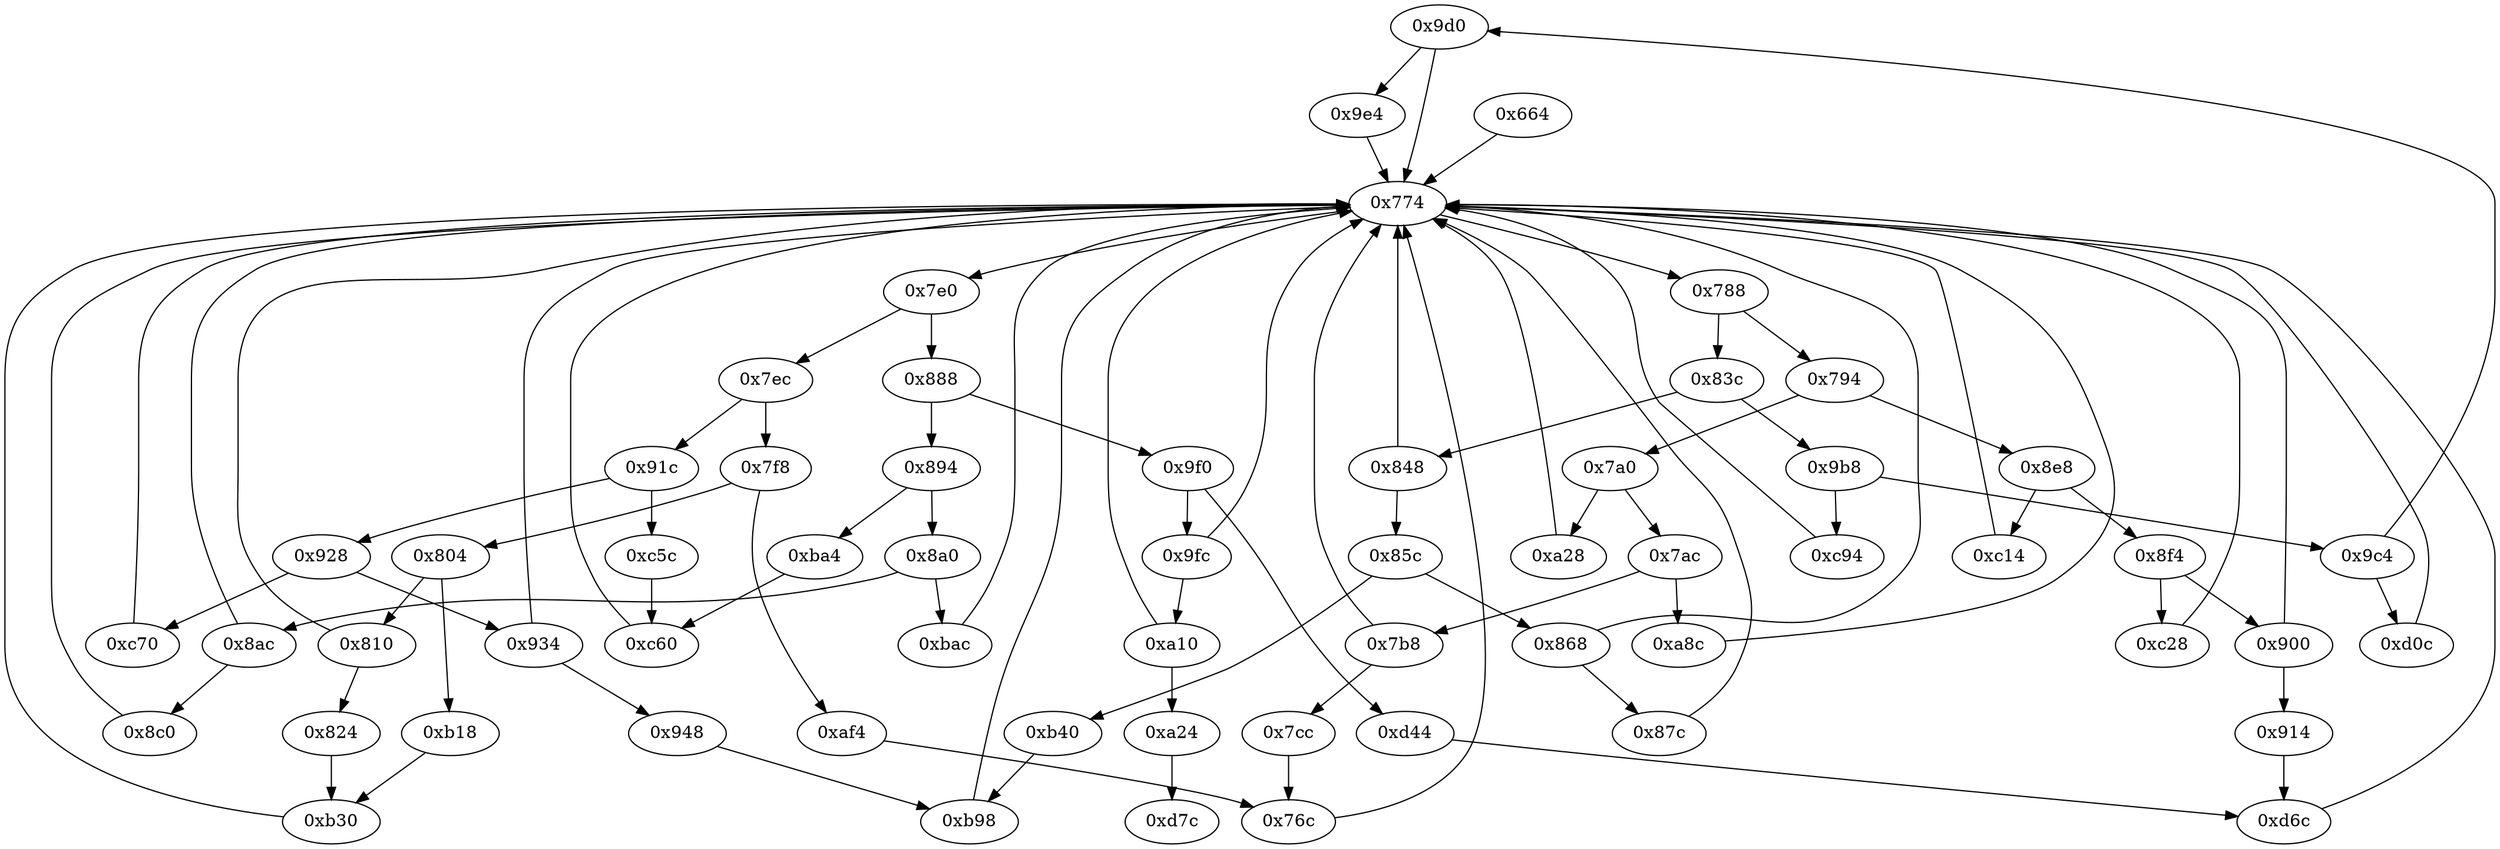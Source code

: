 strict digraph "" {
	"0x9d0"	 [opcode="[u'ldr', u'mov', u'cmp', u'mov', u'b']"];
	"0x9e4"	 [opcode="[u'ldr', u'mov', u'b']"];
	"0x9d0" -> "0x9e4";
	"0x774"	 [opcode="[u'mov', u'ldr', u'mov', u'cmp', u'b']"];
	"0x9d0" -> "0x774";
	"0xb18"	 [opcode="[u'ldr', u'str', u'ldr', u'ldr', u'ldr', u'ldr']"];
	"0xb30"	 [opcode="[u'cmp', u'mov', u'mov', u'b']"];
	"0xb18" -> "0xb30";
	"0x788"	 [opcode="[u'ldr', u'cmp', u'b']"];
	"0x83c"	 [opcode="[u'ldr', u'cmp', u'b']"];
	"0x788" -> "0x83c";
	"0x794"	 [opcode="[u'ldr', u'cmp', u'b']"];
	"0x788" -> "0x794";
	"0x87c"	 [opcode="[u'ldr', u'mov', u'b']"];
	"0x87c" -> "0x774";
	"0x8ac"	 [opcode="[u'ldr', u'mov', u'cmp', u'mov', u'b']"];
	"0x8c0"	 [opcode="[u'ldr', u'str', u'ldr', u'ldr', u'ldr', u'ldr', u'cmp', u'mov', u'mov', u'b']"];
	"0x8ac" -> "0x8c0";
	"0x8ac" -> "0x774";
	"0xc70"	 [opcode="[u'ldr', u'ldr', u'mov', u'str', u'ldr', u'ldr', u'str', u'ldr', u'b']"];
	"0xc70" -> "0x774";
	"0xc94"	 [opcode="[u'ldr', u'mov', u'rsb', u'mvn', u'str', u'ldr', u'ldr', u'ldr', u'add', u'sub', u'sub', u'mul', u'ldr', u'eor', u'and', u'mov', \
u'mov', u'ldr', u'ldr', u'cmp', u'mov', u'teq', u'ldr', u'mov', u'cmp', u'mov', u'cmp', u'mov', u'mov', u'b']"];
	"0xc94" -> "0x774";
	"0xd0c"	 [opcode="[u'str', u'mov', u'ldr', u'ldr', u'mvn', u'mvn', u'orr', u'ldr', u'ldr', u'mvn', u'add', u'add', u'sub', u'b']"];
	"0xd0c" -> "0x774";
	"0x7ac"	 [opcode="[u'ldr', u'cmp', u'b']"];
	"0x7b8"	 [opcode="[u'ldr', u'mov', u'cmp', u'mov', u'b']"];
	"0x7ac" -> "0x7b8";
	"0xa8c"	 [opcode="[u'ldr', u'ldr', u'mov', u'add', u'str', u'ldr', u'ldr', u'str', u'ldr', u'rsb', u'rsb', u'str', u'ldr', u'ldr', u'add', u'str', \
u'ldr', u'ldr', u'str', u'ldr', u'ldr', u'ldr', u'cmp', u'ldr', u'mov', u'b']"];
	"0x7ac" -> "0xa8c";
	"0x7a0"	 [opcode="[u'ldr', u'cmp', u'b']"];
	"0x7a0" -> "0x7ac";
	"0xa28"	 [opcode="[u'ldr', u'ldr', u'ldr', u'ldr', u'rsb', u'mvn', u'mul', u'mov', u'eor', u'and', u'ldr', u'mov', u'ldr', u'cmp', u'mov', u'cmp', \
u'mov', u'mov', u'cmp', u'mov', u'mov', u'teq', u'mov', u'mov', u'b']"];
	"0x7a0" -> "0xa28";
	"0x8f4"	 [opcode="[u'ldr', u'cmp', u'b']"];
	"0x900"	 [opcode="[u'ldr', u'mov', u'cmp', u'mov', u'b']"];
	"0x8f4" -> "0x900";
	"0xc28"	 [opcode="[u'ldrb', u'ldrb', u'eor', u'tst', u'ldr', u'mov', u'cmp', u'mov', u'mov', u'cmp', u'mov', u'mov', u'b']"];
	"0x8f4" -> "0xc28";
	"0x888"	 [opcode="[u'ldr', u'cmp', u'b']"];
	"0x9f0"	 [opcode="[u'ldr', u'cmp', u'b']"];
	"0x888" -> "0x9f0";
	"0x894"	 [opcode="[u'ldr', u'cmp', u'b']"];
	"0x888" -> "0x894";
	"0xa28" -> "0x774";
	"0x948"	 [opcode="[u'sub', u'mov', u'str', u'ldr', u'mov', u'ldr', u'str', u'ldr', u'ldr', u'ldr', u'ldr', u'cmp', u'mov', u'sub', u'mul', u'ldr', \
u'mvn', u'mov', u'orr', u'cmn', u'mov', u'teq', u'ldr', u'mov', u'cmn', u'mov', u'cmp', u'b']"];
	"0xb98"	 [opcode="[u'mov', u'mov', u'b']"];
	"0x948" -> "0xb98";
	"0x9fc"	 [opcode="[u'ldr', u'mov', u'cmp', u'mov', u'b']"];
	"0x9f0" -> "0x9fc";
	"0xd44"	 [opcode="[u'ldr', u'ldr', u'ldr', u'ldrb', u'ldr', u'ldr', u'add', u'str', u'ldr', u'add']"];
	"0x9f0" -> "0xd44";
	"0xb40"	 [opcode="[u'ldr', u'ldr', u'mov', u'ldr', u'ldr', u'sub', u'cmp', u'mul', u'mov', u'mov', u'mvn', u'ldr', u'orr', u'cmn', u'mov', u'teq', \
u'ldr', u'mov', u'cmn', u'mov', u'mov', u'cmp']"];
	"0xb40" -> "0xb98";
	"0xa24"	 [opcode="[u'b']"];
	"0xd7c"	 [opcode="[u'ldr', u'ldr', u'ldr', u'ldr', u'sub', u'mov', u'sub', u'pop']"];
	"0xa24" -> "0xd7c";
	"0x9b8"	 [opcode="[u'ldr', u'cmp', u'b']"];
	"0x9b8" -> "0xc94";
	"0x9c4"	 [opcode="[u'ldr', u'cmp', u'b']"];
	"0x9b8" -> "0x9c4";
	"0x868"	 [opcode="[u'ldr', u'mov', u'cmp', u'mov', u'b']"];
	"0x868" -> "0x87c";
	"0x868" -> "0x774";
	"0x804"	 [opcode="[u'ldr', u'cmp', u'b']"];
	"0x804" -> "0xb18";
	"0x810"	 [opcode="[u'ldr', u'mov', u'cmp', u'mov', u'b']"];
	"0x804" -> "0x810";
	"0x824"	 [opcode="[u'str', u'ldr', u'ldr', u'ldr', u'ldr', u'b']"];
	"0x824" -> "0xb30";
	"0x7f8"	 [opcode="[u'ldr', u'cmp', u'b']"];
	"0x7f8" -> "0x804";
	"0xaf4"	 [opcode="[u'ldr', u'ldr', u'ldr', u'ldr', u'bl', u'ldr', u'mvn', u'add', u'b']"];
	"0x7f8" -> "0xaf4";
	"0x914"	 [opcode="[u'mov', u'b']"];
	"0x900" -> "0x914";
	"0x900" -> "0x774";
	"0x7e0"	 [opcode="[u'ldr', u'cmp', u'b']"];
	"0x7e0" -> "0x888";
	"0x7ec"	 [opcode="[u'ldr', u'cmp', u'b']"];
	"0x7e0" -> "0x7ec";
	"0x928"	 [opcode="[u'ldr', u'cmp', u'b']"];
	"0x928" -> "0xc70";
	"0x934"	 [opcode="[u'ldr', u'mov', u'cmp', u'mov', u'b']"];
	"0x928" -> "0x934";
	"0x91c"	 [opcode="[u'ldr', u'cmp', u'b']"];
	"0x91c" -> "0x928";
	"0xc5c"	 [opcode="[u'ldr']"];
	"0x91c" -> "0xc5c";
	"0x76c"	 [opcode="[u'ldr', u'mov']"];
	"0x76c" -> "0x774";
	"0x85c"	 [opcode="[u'ldr', u'cmp', u'b']"];
	"0x85c" -> "0xb40";
	"0x85c" -> "0x868";
	"0xba4"	 [opcode="[u'mov', u'b']"];
	"0xc60"	 [opcode="[u'ldr', u'str', u'mov', u'b']"];
	"0xba4" -> "0xc60";
	"0x83c" -> "0x9b8";
	"0x848"	 [opcode="[u'ldr', u'mov', u'cmp', u'mov', u'b']"];
	"0x83c" -> "0x848";
	"0xc60" -> "0x774";
	"0xb30" -> "0x774";
	"0x9e4" -> "0x774";
	"0x848" -> "0x85c";
	"0x848" -> "0x774";
	"0xa10"	 [opcode="[u'ldr', u'mov', u'cmp', u'mov', u'b']"];
	"0x9fc" -> "0xa10";
	"0x9fc" -> "0x774";
	"0xc5c" -> "0xc60";
	"0x7cc"	 [opcode="[u'ldr', u'bl', u'mvn', u'mov', u'b']"];
	"0x7cc" -> "0x76c";
	"0x794" -> "0x7a0";
	"0x8e8"	 [opcode="[u'ldr', u'cmp', u'b']"];
	"0x794" -> "0x8e8";
	"0xd6c"	 [opcode="[u'ldr', u'str', u'mov', u'b']"];
	"0xd6c" -> "0x774";
	"0x7b8" -> "0x7cc";
	"0x7b8" -> "0x774";
	"0xd44" -> "0xd6c";
	"0x8e8" -> "0x8f4";
	"0xc14"	 [opcode="[u'ldr', u'ldr', u'ldr', u'mov', u'b']"];
	"0x8e8" -> "0xc14";
	"0xc28" -> "0x774";
	"0x8a0"	 [opcode="[u'ldr', u'cmp', u'b']"];
	"0x8a0" -> "0x8ac";
	"0xbac"	 [opcode="[u'ldr', u'ldr', u'ldr', u'ldr', u'sub', u'sub', u'add', u'mul', u'mov', u'eor', u'and', u'ldr', u'ldr', u'mov', u'cmp', u'mov', \
u'cmp', u'mov', u'mov', u'cmp', u'mov', u'mov', u'teq', u'mov', u'mov', u'b']"];
	"0x8a0" -> "0xbac";
	"0xb98" -> "0x774";
	"0x894" -> "0xba4";
	"0x894" -> "0x8a0";
	"0xa10" -> "0xa24";
	"0xa10" -> "0x774";
	"0x8c0" -> "0x774";
	"0x934" -> "0x948";
	"0x934" -> "0x774";
	"0xbac" -> "0x774";
	"0x664"	 [opcode="[u'push', u'add', u'sub', u'str', u'ldr', u'mvn', u'ldr', u'ldr', u'str', u'ldr', u'ldr', u'ldr', u'sub', u'sub', u'add', u'mul', \
u'mov', u'eor', u'tst', u'ldr', u'mov', u'mov', u'strb', u'ldr', u'cmp', u'mov', u'strb', u'ldr', u'sub', u'sub', u'add', u'str', \
u'ldr', u'str', u'add', u'sub', u'sub', u'ldr', u'ldr', u'ldr', u'str', u'ldr', u'str', u'ldr', u'str', u'ldr', u'ldr', u'ldr', \
u'str', u'ldr', u'str', u'ldr', u'str', u'ldr', u'str', u'ldr', u'str', u'ldr', u'add', u'str', u'ldr', u'add', u'str', u'str', \
u'str', u'b']"];
	"0x664" -> "0x774";
	"0x810" -> "0x824";
	"0x810" -> "0x774";
	"0x9c4" -> "0x9d0";
	"0x9c4" -> "0xd0c";
	"0x914" -> "0xd6c";
	"0xc14" -> "0x774";
	"0xaf4" -> "0x76c";
	"0x774" -> "0x788";
	"0x774" -> "0x7e0";
	"0x7ec" -> "0x7f8";
	"0x7ec" -> "0x91c";
	"0xa8c" -> "0x774";
}
